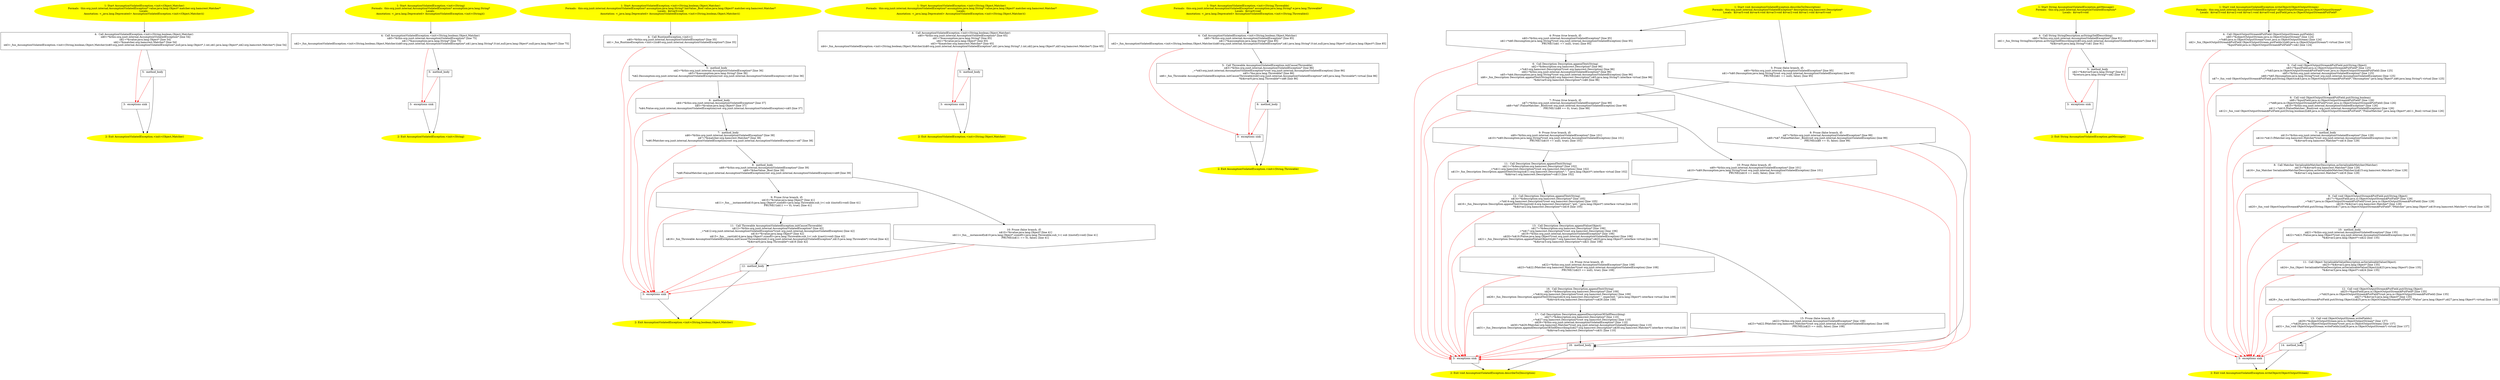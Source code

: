 /* @generated */
digraph cfg {
"org.junit.internal.AssumptionViolatedException.<init>(java.lang.Object,org.hamcrest.Matcher).0d079610add958bb6c1f097e41eec021_1" [label="1: Start AssumptionViolatedException.<init>(Object,Matcher)\nFormals:  this:org.junit.internal.AssumptionViolatedException* value:java.lang.Object* matcher:org.hamcrest.Matcher*\nLocals: \nAnnotation: <_java.lang.Deprecated> AssumptionViolatedException.<init>(Object,Matcher)() \n  " color=yellow style=filled]
	

	 "org.junit.internal.AssumptionViolatedException.<init>(java.lang.Object,org.hamcrest.Matcher).0d079610add958bb6c1f097e41eec021_1" -> "org.junit.internal.AssumptionViolatedException.<init>(java.lang.Object,org.hamcrest.Matcher).0d079610add958bb6c1f097e41eec021_4" ;
"org.junit.internal.AssumptionViolatedException.<init>(java.lang.Object,org.hamcrest.Matcher).0d079610add958bb6c1f097e41eec021_2" [label="2: Exit AssumptionViolatedException.<init>(Object,Matcher) \n  " color=yellow style=filled]
	

"org.junit.internal.AssumptionViolatedException.<init>(java.lang.Object,org.hamcrest.Matcher).0d079610add958bb6c1f097e41eec021_3" [label="3:  exceptions sink \n  " shape="box"]
	

	 "org.junit.internal.AssumptionViolatedException.<init>(java.lang.Object,org.hamcrest.Matcher).0d079610add958bb6c1f097e41eec021_3" -> "org.junit.internal.AssumptionViolatedException.<init>(java.lang.Object,org.hamcrest.Matcher).0d079610add958bb6c1f097e41eec021_2" ;
"org.junit.internal.AssumptionViolatedException.<init>(java.lang.Object,org.hamcrest.Matcher).0d079610add958bb6c1f097e41eec021_4" [label="4:  Call AssumptionViolatedException.<init>(String,boolean,Object,Matcher) \n   n$0=*&this:org.junit.internal.AssumptionViolatedException* [line 54]\n  n$1=*&value:java.lang.Object* [line 54]\n  n$2=*&matcher:org.hamcrest.Matcher* [line 54]\n  n$3=_fun_AssumptionViolatedException.<init>(String,boolean,Object,Matcher)(n$0:org.junit.internal.AssumptionViolatedException*,null:java.lang.Object*,1:int,n$1:java.lang.Object*,n$2:org.hamcrest.Matcher*) [line 54]\n " shape="box"]
	

	 "org.junit.internal.AssumptionViolatedException.<init>(java.lang.Object,org.hamcrest.Matcher).0d079610add958bb6c1f097e41eec021_4" -> "org.junit.internal.AssumptionViolatedException.<init>(java.lang.Object,org.hamcrest.Matcher).0d079610add958bb6c1f097e41eec021_5" ;
	 "org.junit.internal.AssumptionViolatedException.<init>(java.lang.Object,org.hamcrest.Matcher).0d079610add958bb6c1f097e41eec021_4" -> "org.junit.internal.AssumptionViolatedException.<init>(java.lang.Object,org.hamcrest.Matcher).0d079610add958bb6c1f097e41eec021_3" [color="red" ];
"org.junit.internal.AssumptionViolatedException.<init>(java.lang.Object,org.hamcrest.Matcher).0d079610add958bb6c1f097e41eec021_5" [label="5:  method_body \n  " shape="box"]
	

	 "org.junit.internal.AssumptionViolatedException.<init>(java.lang.Object,org.hamcrest.Matcher).0d079610add958bb6c1f097e41eec021_5" -> "org.junit.internal.AssumptionViolatedException.<init>(java.lang.Object,org.hamcrest.Matcher).0d079610add958bb6c1f097e41eec021_2" ;
	 "org.junit.internal.AssumptionViolatedException.<init>(java.lang.Object,org.hamcrest.Matcher).0d079610add958bb6c1f097e41eec021_5" -> "org.junit.internal.AssumptionViolatedException.<init>(java.lang.Object,org.hamcrest.Matcher).0d079610add958bb6c1f097e41eec021_3" [color="red" ];
"org.junit.internal.AssumptionViolatedException.<init>(java.lang.String).ef2c0de0a6db3f778b7cdca475e7b641_1" [label="1: Start AssumptionViolatedException.<init>(String)\nFormals:  this:org.junit.internal.AssumptionViolatedException* assumption:java.lang.String*\nLocals: \nAnnotation: <_java.lang.Deprecated> AssumptionViolatedException.<init>(String)() \n  " color=yellow style=filled]
	

	 "org.junit.internal.AssumptionViolatedException.<init>(java.lang.String).ef2c0de0a6db3f778b7cdca475e7b641_1" -> "org.junit.internal.AssumptionViolatedException.<init>(java.lang.String).ef2c0de0a6db3f778b7cdca475e7b641_4" ;
"org.junit.internal.AssumptionViolatedException.<init>(java.lang.String).ef2c0de0a6db3f778b7cdca475e7b641_2" [label="2: Exit AssumptionViolatedException.<init>(String) \n  " color=yellow style=filled]
	

"org.junit.internal.AssumptionViolatedException.<init>(java.lang.String).ef2c0de0a6db3f778b7cdca475e7b641_3" [label="3:  exceptions sink \n  " shape="box"]
	

	 "org.junit.internal.AssumptionViolatedException.<init>(java.lang.String).ef2c0de0a6db3f778b7cdca475e7b641_3" -> "org.junit.internal.AssumptionViolatedException.<init>(java.lang.String).ef2c0de0a6db3f778b7cdca475e7b641_2" ;
"org.junit.internal.AssumptionViolatedException.<init>(java.lang.String).ef2c0de0a6db3f778b7cdca475e7b641_4" [label="4:  Call AssumptionViolatedException.<init>(String,boolean,Object,Matcher) \n   n$0=*&this:org.junit.internal.AssumptionViolatedException* [line 75]\n  n$1=*&assumption:java.lang.String* [line 75]\n  n$2=_fun_AssumptionViolatedException.<init>(String,boolean,Object,Matcher)(n$0:org.junit.internal.AssumptionViolatedException*,n$1:java.lang.String*,0:int,null:java.lang.Object*,null:java.lang.Object*) [line 75]\n " shape="box"]
	

	 "org.junit.internal.AssumptionViolatedException.<init>(java.lang.String).ef2c0de0a6db3f778b7cdca475e7b641_4" -> "org.junit.internal.AssumptionViolatedException.<init>(java.lang.String).ef2c0de0a6db3f778b7cdca475e7b641_5" ;
	 "org.junit.internal.AssumptionViolatedException.<init>(java.lang.String).ef2c0de0a6db3f778b7cdca475e7b641_4" -> "org.junit.internal.AssumptionViolatedException.<init>(java.lang.String).ef2c0de0a6db3f778b7cdca475e7b641_3" [color="red" ];
"org.junit.internal.AssumptionViolatedException.<init>(java.lang.String).ef2c0de0a6db3f778b7cdca475e7b641_5" [label="5:  method_body \n  " shape="box"]
	

	 "org.junit.internal.AssumptionViolatedException.<init>(java.lang.String).ef2c0de0a6db3f778b7cdca475e7b641_5" -> "org.junit.internal.AssumptionViolatedException.<init>(java.lang.String).ef2c0de0a6db3f778b7cdca475e7b641_2" ;
	 "org.junit.internal.AssumptionViolatedException.<init>(java.lang.String).ef2c0de0a6db3f778b7cdca475e7b641_5" -> "org.junit.internal.AssumptionViolatedException.<init>(java.lang.String).ef2c0de0a6db3f778b7cdca475e7b641_3" [color="red" ];
"org.junit.internal.AssumptionViolatedException.<init>(java.lang.String,boolean,java.lang.Object,org..7c47105852b7ba00c8741d0f73a7a8bf_1" [label="1: Start AssumptionViolatedException.<init>(String,boolean,Object,Matcher)\nFormals:  this:org.junit.internal.AssumptionViolatedException* assumption:java.lang.String* hasValue:_Bool value:java.lang.Object* matcher:org.hamcrest.Matcher*\nLocals:  $irvar0:void\nAnnotation: <_java.lang.Deprecated> AssumptionViolatedException.<init>(String,boolean,Object,Matcher)() \n  " color=yellow style=filled]
	

	 "org.junit.internal.AssumptionViolatedException.<init>(java.lang.String,boolean,java.lang.Object,org..7c47105852b7ba00c8741d0f73a7a8bf_1" -> "org.junit.internal.AssumptionViolatedException.<init>(java.lang.String,boolean,java.lang.Object,org..7c47105852b7ba00c8741d0f73a7a8bf_4" ;
"org.junit.internal.AssumptionViolatedException.<init>(java.lang.String,boolean,java.lang.Object,org..7c47105852b7ba00c8741d0f73a7a8bf_2" [label="2: Exit AssumptionViolatedException.<init>(String,boolean,Object,Matcher) \n  " color=yellow style=filled]
	

"org.junit.internal.AssumptionViolatedException.<init>(java.lang.String,boolean,java.lang.Object,org..7c47105852b7ba00c8741d0f73a7a8bf_3" [label="3:  exceptions sink \n  " shape="box"]
	

	 "org.junit.internal.AssumptionViolatedException.<init>(java.lang.String,boolean,java.lang.Object,org..7c47105852b7ba00c8741d0f73a7a8bf_3" -> "org.junit.internal.AssumptionViolatedException.<init>(java.lang.String,boolean,java.lang.Object,org..7c47105852b7ba00c8741d0f73a7a8bf_2" ;
"org.junit.internal.AssumptionViolatedException.<init>(java.lang.String,boolean,java.lang.Object,org..7c47105852b7ba00c8741d0f73a7a8bf_4" [label="4:  Call RuntimeException.<init>() \n   n$0=*&this:org.junit.internal.AssumptionViolatedException* [line 35]\n  n$1=_fun_RuntimeException.<init>()(n$0:org.junit.internal.AssumptionViolatedException*) [line 35]\n " shape="box"]
	

	 "org.junit.internal.AssumptionViolatedException.<init>(java.lang.String,boolean,java.lang.Object,org..7c47105852b7ba00c8741d0f73a7a8bf_4" -> "org.junit.internal.AssumptionViolatedException.<init>(java.lang.String,boolean,java.lang.Object,org..7c47105852b7ba00c8741d0f73a7a8bf_5" ;
	 "org.junit.internal.AssumptionViolatedException.<init>(java.lang.String,boolean,java.lang.Object,org..7c47105852b7ba00c8741d0f73a7a8bf_4" -> "org.junit.internal.AssumptionViolatedException.<init>(java.lang.String,boolean,java.lang.Object,org..7c47105852b7ba00c8741d0f73a7a8bf_3" [color="red" ];
"org.junit.internal.AssumptionViolatedException.<init>(java.lang.String,boolean,java.lang.Object,org..7c47105852b7ba00c8741d0f73a7a8bf_5" [label="5:  method_body \n   n$2=*&this:org.junit.internal.AssumptionViolatedException* [line 36]\n  n$3=*&assumption:java.lang.String* [line 36]\n  *n$2.fAssumption:org.junit.internal.AssumptionViolatedException(root org.junit.internal.AssumptionViolatedException)=n$3 [line 36]\n " shape="box"]
	

	 "org.junit.internal.AssumptionViolatedException.<init>(java.lang.String,boolean,java.lang.Object,org..7c47105852b7ba00c8741d0f73a7a8bf_5" -> "org.junit.internal.AssumptionViolatedException.<init>(java.lang.String,boolean,java.lang.Object,org..7c47105852b7ba00c8741d0f73a7a8bf_6" ;
	 "org.junit.internal.AssumptionViolatedException.<init>(java.lang.String,boolean,java.lang.Object,org..7c47105852b7ba00c8741d0f73a7a8bf_5" -> "org.junit.internal.AssumptionViolatedException.<init>(java.lang.String,boolean,java.lang.Object,org..7c47105852b7ba00c8741d0f73a7a8bf_3" [color="red" ];
"org.junit.internal.AssumptionViolatedException.<init>(java.lang.String,boolean,java.lang.Object,org..7c47105852b7ba00c8741d0f73a7a8bf_6" [label="6:  method_body \n   n$4=*&this:org.junit.internal.AssumptionViolatedException* [line 37]\n  n$5=*&value:java.lang.Object* [line 37]\n  *n$4.fValue:org.junit.internal.AssumptionViolatedException(root org.junit.internal.AssumptionViolatedException)=n$5 [line 37]\n " shape="box"]
	

	 "org.junit.internal.AssumptionViolatedException.<init>(java.lang.String,boolean,java.lang.Object,org..7c47105852b7ba00c8741d0f73a7a8bf_6" -> "org.junit.internal.AssumptionViolatedException.<init>(java.lang.String,boolean,java.lang.Object,org..7c47105852b7ba00c8741d0f73a7a8bf_7" ;
	 "org.junit.internal.AssumptionViolatedException.<init>(java.lang.String,boolean,java.lang.Object,org..7c47105852b7ba00c8741d0f73a7a8bf_6" -> "org.junit.internal.AssumptionViolatedException.<init>(java.lang.String,boolean,java.lang.Object,org..7c47105852b7ba00c8741d0f73a7a8bf_3" [color="red" ];
"org.junit.internal.AssumptionViolatedException.<init>(java.lang.String,boolean,java.lang.Object,org..7c47105852b7ba00c8741d0f73a7a8bf_7" [label="7:  method_body \n   n$6=*&this:org.junit.internal.AssumptionViolatedException* [line 38]\n  n$7=*&matcher:org.hamcrest.Matcher* [line 38]\n  *n$6.fMatcher:org.junit.internal.AssumptionViolatedException(root org.junit.internal.AssumptionViolatedException)=n$7 [line 38]\n " shape="box"]
	

	 "org.junit.internal.AssumptionViolatedException.<init>(java.lang.String,boolean,java.lang.Object,org..7c47105852b7ba00c8741d0f73a7a8bf_7" -> "org.junit.internal.AssumptionViolatedException.<init>(java.lang.String,boolean,java.lang.Object,org..7c47105852b7ba00c8741d0f73a7a8bf_8" ;
	 "org.junit.internal.AssumptionViolatedException.<init>(java.lang.String,boolean,java.lang.Object,org..7c47105852b7ba00c8741d0f73a7a8bf_7" -> "org.junit.internal.AssumptionViolatedException.<init>(java.lang.String,boolean,java.lang.Object,org..7c47105852b7ba00c8741d0f73a7a8bf_3" [color="red" ];
"org.junit.internal.AssumptionViolatedException.<init>(java.lang.String,boolean,java.lang.Object,org..7c47105852b7ba00c8741d0f73a7a8bf_8" [label="8:  method_body \n   n$8=*&this:org.junit.internal.AssumptionViolatedException* [line 39]\n  n$9=*&hasValue:_Bool [line 39]\n  *n$8.fValueMatcher:org.junit.internal.AssumptionViolatedException(root org.junit.internal.AssumptionViolatedException)=n$9 [line 39]\n " shape="box"]
	

	 "org.junit.internal.AssumptionViolatedException.<init>(java.lang.String,boolean,java.lang.Object,org..7c47105852b7ba00c8741d0f73a7a8bf_8" -> "org.junit.internal.AssumptionViolatedException.<init>(java.lang.String,boolean,java.lang.Object,org..7c47105852b7ba00c8741d0f73a7a8bf_9" ;
	 "org.junit.internal.AssumptionViolatedException.<init>(java.lang.String,boolean,java.lang.Object,org..7c47105852b7ba00c8741d0f73a7a8bf_8" -> "org.junit.internal.AssumptionViolatedException.<init>(java.lang.String,boolean,java.lang.Object,org..7c47105852b7ba00c8741d0f73a7a8bf_10" ;
	 "org.junit.internal.AssumptionViolatedException.<init>(java.lang.String,boolean,java.lang.Object,org..7c47105852b7ba00c8741d0f73a7a8bf_8" -> "org.junit.internal.AssumptionViolatedException.<init>(java.lang.String,boolean,java.lang.Object,org..7c47105852b7ba00c8741d0f73a7a8bf_3" [color="red" ];
"org.junit.internal.AssumptionViolatedException.<init>(java.lang.String,boolean,java.lang.Object,org..7c47105852b7ba00c8741d0f73a7a8bf_9" [label="9: Prune (true branch, if) \n   n$10=*&value:java.lang.Object* [line 41]\n  n$11=_fun___instanceof(n$10:java.lang.Object*,sizeof(t=java.lang.Throwable;sub_t=( sub )(instof)):void) [line 41]\n  PRUNE(!(n$11 == 0), true); [line 41]\n " shape="invhouse"]
	

	 "org.junit.internal.AssumptionViolatedException.<init>(java.lang.String,boolean,java.lang.Object,org..7c47105852b7ba00c8741d0f73a7a8bf_9" -> "org.junit.internal.AssumptionViolatedException.<init>(java.lang.String,boolean,java.lang.Object,org..7c47105852b7ba00c8741d0f73a7a8bf_11" ;
	 "org.junit.internal.AssumptionViolatedException.<init>(java.lang.String,boolean,java.lang.Object,org..7c47105852b7ba00c8741d0f73a7a8bf_9" -> "org.junit.internal.AssumptionViolatedException.<init>(java.lang.String,boolean,java.lang.Object,org..7c47105852b7ba00c8741d0f73a7a8bf_3" [color="red" ];
"org.junit.internal.AssumptionViolatedException.<init>(java.lang.String,boolean,java.lang.Object,org..7c47105852b7ba00c8741d0f73a7a8bf_10" [label="10: Prune (false branch, if) \n   n$10=*&value:java.lang.Object* [line 41]\n  n$11=_fun___instanceof(n$10:java.lang.Object*,sizeof(t=java.lang.Throwable;sub_t=( sub )(instof)):void) [line 41]\n  PRUNE((n$11 == 0), false); [line 41]\n " shape="invhouse"]
	

	 "org.junit.internal.AssumptionViolatedException.<init>(java.lang.String,boolean,java.lang.Object,org..7c47105852b7ba00c8741d0f73a7a8bf_10" -> "org.junit.internal.AssumptionViolatedException.<init>(java.lang.String,boolean,java.lang.Object,org..7c47105852b7ba00c8741d0f73a7a8bf_12" ;
	 "org.junit.internal.AssumptionViolatedException.<init>(java.lang.String,boolean,java.lang.Object,org..7c47105852b7ba00c8741d0f73a7a8bf_10" -> "org.junit.internal.AssumptionViolatedException.<init>(java.lang.String,boolean,java.lang.Object,org..7c47105852b7ba00c8741d0f73a7a8bf_3" [color="red" ];
"org.junit.internal.AssumptionViolatedException.<init>(java.lang.String,boolean,java.lang.Object,org..7c47105852b7ba00c8741d0f73a7a8bf_11" [label="11:  Call Throwable AssumptionViolatedException.initCause(Throwable) \n   n$12=*&this:org.junit.internal.AssumptionViolatedException* [line 42]\n  _=*n$12:org.junit.internal.AssumptionViolatedException*(root org.junit.internal.AssumptionViolatedException) [line 42]\n  n$14=*&value:java.lang.Object* [line 42]\n  n$15=_fun___cast(n$14:java.lang.Object*,sizeof(t=java.lang.Throwable;sub_t=( sub )(cast)):void) [line 42]\n  n$16=_fun_Throwable AssumptionViolatedException.initCause(Throwable)(n$12:org.junit.internal.AssumptionViolatedException*,n$15:java.lang.Throwable*) virtual [line 42]\n  *&$irvar0:java.lang.Throwable*=n$16 [line 42]\n " shape="box"]
	

	 "org.junit.internal.AssumptionViolatedException.<init>(java.lang.String,boolean,java.lang.Object,org..7c47105852b7ba00c8741d0f73a7a8bf_11" -> "org.junit.internal.AssumptionViolatedException.<init>(java.lang.String,boolean,java.lang.Object,org..7c47105852b7ba00c8741d0f73a7a8bf_12" ;
	 "org.junit.internal.AssumptionViolatedException.<init>(java.lang.String,boolean,java.lang.Object,org..7c47105852b7ba00c8741d0f73a7a8bf_11" -> "org.junit.internal.AssumptionViolatedException.<init>(java.lang.String,boolean,java.lang.Object,org..7c47105852b7ba00c8741d0f73a7a8bf_3" [color="red" ];
"org.junit.internal.AssumptionViolatedException.<init>(java.lang.String,boolean,java.lang.Object,org..7c47105852b7ba00c8741d0f73a7a8bf_12" [label="12:  method_body \n  " shape="box"]
	

	 "org.junit.internal.AssumptionViolatedException.<init>(java.lang.String,boolean,java.lang.Object,org..7c47105852b7ba00c8741d0f73a7a8bf_12" -> "org.junit.internal.AssumptionViolatedException.<init>(java.lang.String,boolean,java.lang.Object,org..7c47105852b7ba00c8741d0f73a7a8bf_2" ;
	 "org.junit.internal.AssumptionViolatedException.<init>(java.lang.String,boolean,java.lang.Object,org..7c47105852b7ba00c8741d0f73a7a8bf_12" -> "org.junit.internal.AssumptionViolatedException.<init>(java.lang.String,boolean,java.lang.Object,org..7c47105852b7ba00c8741d0f73a7a8bf_3" [color="red" ];
"org.junit.internal.AssumptionViolatedException.<init>(java.lang.String,java.lang.Object,org.hamcrest.5f9c196660bf19197835ff174e42a59b_1" [label="1: Start AssumptionViolatedException.<init>(String,Object,Matcher)\nFormals:  this:org.junit.internal.AssumptionViolatedException* assumption:java.lang.String* value:java.lang.Object* matcher:org.hamcrest.Matcher*\nLocals: \nAnnotation: <_java.lang.Deprecated> AssumptionViolatedException.<init>(String,Object,Matcher)() \n  " color=yellow style=filled]
	

	 "org.junit.internal.AssumptionViolatedException.<init>(java.lang.String,java.lang.Object,org.hamcrest.5f9c196660bf19197835ff174e42a59b_1" -> "org.junit.internal.AssumptionViolatedException.<init>(java.lang.String,java.lang.Object,org.hamcrest.5f9c196660bf19197835ff174e42a59b_4" ;
"org.junit.internal.AssumptionViolatedException.<init>(java.lang.String,java.lang.Object,org.hamcrest.5f9c196660bf19197835ff174e42a59b_2" [label="2: Exit AssumptionViolatedException.<init>(String,Object,Matcher) \n  " color=yellow style=filled]
	

"org.junit.internal.AssumptionViolatedException.<init>(java.lang.String,java.lang.Object,org.hamcrest.5f9c196660bf19197835ff174e42a59b_3" [label="3:  exceptions sink \n  " shape="box"]
	

	 "org.junit.internal.AssumptionViolatedException.<init>(java.lang.String,java.lang.Object,org.hamcrest.5f9c196660bf19197835ff174e42a59b_3" -> "org.junit.internal.AssumptionViolatedException.<init>(java.lang.String,java.lang.Object,org.hamcrest.5f9c196660bf19197835ff174e42a59b_2" ;
"org.junit.internal.AssumptionViolatedException.<init>(java.lang.String,java.lang.Object,org.hamcrest.5f9c196660bf19197835ff174e42a59b_4" [label="4:  Call AssumptionViolatedException.<init>(String,boolean,Object,Matcher) \n   n$0=*&this:org.junit.internal.AssumptionViolatedException* [line 65]\n  n$1=*&assumption:java.lang.String* [line 65]\n  n$2=*&value:java.lang.Object* [line 65]\n  n$3=*&matcher:org.hamcrest.Matcher* [line 65]\n  n$4=_fun_AssumptionViolatedException.<init>(String,boolean,Object,Matcher)(n$0:org.junit.internal.AssumptionViolatedException*,n$1:java.lang.String*,1:int,n$2:java.lang.Object*,n$3:org.hamcrest.Matcher*) [line 65]\n " shape="box"]
	

	 "org.junit.internal.AssumptionViolatedException.<init>(java.lang.String,java.lang.Object,org.hamcrest.5f9c196660bf19197835ff174e42a59b_4" -> "org.junit.internal.AssumptionViolatedException.<init>(java.lang.String,java.lang.Object,org.hamcrest.5f9c196660bf19197835ff174e42a59b_5" ;
	 "org.junit.internal.AssumptionViolatedException.<init>(java.lang.String,java.lang.Object,org.hamcrest.5f9c196660bf19197835ff174e42a59b_4" -> "org.junit.internal.AssumptionViolatedException.<init>(java.lang.String,java.lang.Object,org.hamcrest.5f9c196660bf19197835ff174e42a59b_3" [color="red" ];
"org.junit.internal.AssumptionViolatedException.<init>(java.lang.String,java.lang.Object,org.hamcrest.5f9c196660bf19197835ff174e42a59b_5" [label="5:  method_body \n  " shape="box"]
	

	 "org.junit.internal.AssumptionViolatedException.<init>(java.lang.String,java.lang.Object,org.hamcrest.5f9c196660bf19197835ff174e42a59b_5" -> "org.junit.internal.AssumptionViolatedException.<init>(java.lang.String,java.lang.Object,org.hamcrest.5f9c196660bf19197835ff174e42a59b_2" ;
	 "org.junit.internal.AssumptionViolatedException.<init>(java.lang.String,java.lang.Object,org.hamcrest.5f9c196660bf19197835ff174e42a59b_5" -> "org.junit.internal.AssumptionViolatedException.<init>(java.lang.String,java.lang.Object,org.hamcrest.5f9c196660bf19197835ff174e42a59b_3" [color="red" ];
"org.junit.internal.AssumptionViolatedException.<init>(java.lang.String,java.lang.Throwable).5ca91c85090205bec395ef41eb45c12c_1" [label="1: Start AssumptionViolatedException.<init>(String,Throwable)\nFormals:  this:org.junit.internal.AssumptionViolatedException* assumption:java.lang.String* e:java.lang.Throwable*\nLocals:  $irvar0:void\nAnnotation: <_java.lang.Deprecated> AssumptionViolatedException.<init>(String,Throwable)() \n  " color=yellow style=filled]
	

	 "org.junit.internal.AssumptionViolatedException.<init>(java.lang.String,java.lang.Throwable).5ca91c85090205bec395ef41eb45c12c_1" -> "org.junit.internal.AssumptionViolatedException.<init>(java.lang.String,java.lang.Throwable).5ca91c85090205bec395ef41eb45c12c_4" ;
"org.junit.internal.AssumptionViolatedException.<init>(java.lang.String,java.lang.Throwable).5ca91c85090205bec395ef41eb45c12c_2" [label="2: Exit AssumptionViolatedException.<init>(String,Throwable) \n  " color=yellow style=filled]
	

"org.junit.internal.AssumptionViolatedException.<init>(java.lang.String,java.lang.Throwable).5ca91c85090205bec395ef41eb45c12c_3" [label="3:  exceptions sink \n  " shape="box"]
	

	 "org.junit.internal.AssumptionViolatedException.<init>(java.lang.String,java.lang.Throwable).5ca91c85090205bec395ef41eb45c12c_3" -> "org.junit.internal.AssumptionViolatedException.<init>(java.lang.String,java.lang.Throwable).5ca91c85090205bec395ef41eb45c12c_2" ;
"org.junit.internal.AssumptionViolatedException.<init>(java.lang.String,java.lang.Throwable).5ca91c85090205bec395ef41eb45c12c_4" [label="4:  Call AssumptionViolatedException.<init>(String,boolean,Object,Matcher) \n   n$0=*&this:org.junit.internal.AssumptionViolatedException* [line 85]\n  n$1=*&assumption:java.lang.String* [line 85]\n  n$2=_fun_AssumptionViolatedException.<init>(String,boolean,Object,Matcher)(n$0:org.junit.internal.AssumptionViolatedException*,n$1:java.lang.String*,0:int,null:java.lang.Object*,null:java.lang.Object*) [line 85]\n " shape="box"]
	

	 "org.junit.internal.AssumptionViolatedException.<init>(java.lang.String,java.lang.Throwable).5ca91c85090205bec395ef41eb45c12c_4" -> "org.junit.internal.AssumptionViolatedException.<init>(java.lang.String,java.lang.Throwable).5ca91c85090205bec395ef41eb45c12c_5" ;
	 "org.junit.internal.AssumptionViolatedException.<init>(java.lang.String,java.lang.Throwable).5ca91c85090205bec395ef41eb45c12c_4" -> "org.junit.internal.AssumptionViolatedException.<init>(java.lang.String,java.lang.Throwable).5ca91c85090205bec395ef41eb45c12c_3" [color="red" ];
"org.junit.internal.AssumptionViolatedException.<init>(java.lang.String,java.lang.Throwable).5ca91c85090205bec395ef41eb45c12c_5" [label="5:  Call Throwable AssumptionViolatedException.initCause(Throwable) \n   n$3=*&this:org.junit.internal.AssumptionViolatedException* [line 86]\n  _=*n$3:org.junit.internal.AssumptionViolatedException*(root org.junit.internal.AssumptionViolatedException) [line 86]\n  n$5=*&e:java.lang.Throwable* [line 86]\n  n$6=_fun_Throwable AssumptionViolatedException.initCause(Throwable)(n$3:org.junit.internal.AssumptionViolatedException*,n$5:java.lang.Throwable*) virtual [line 86]\n  *&$irvar0:java.lang.Throwable*=n$6 [line 86]\n " shape="box"]
	

	 "org.junit.internal.AssumptionViolatedException.<init>(java.lang.String,java.lang.Throwable).5ca91c85090205bec395ef41eb45c12c_5" -> "org.junit.internal.AssumptionViolatedException.<init>(java.lang.String,java.lang.Throwable).5ca91c85090205bec395ef41eb45c12c_6" ;
	 "org.junit.internal.AssumptionViolatedException.<init>(java.lang.String,java.lang.Throwable).5ca91c85090205bec395ef41eb45c12c_5" -> "org.junit.internal.AssumptionViolatedException.<init>(java.lang.String,java.lang.Throwable).5ca91c85090205bec395ef41eb45c12c_3" [color="red" ];
"org.junit.internal.AssumptionViolatedException.<init>(java.lang.String,java.lang.Throwable).5ca91c85090205bec395ef41eb45c12c_6" [label="6:  method_body \n  " shape="box"]
	

	 "org.junit.internal.AssumptionViolatedException.<init>(java.lang.String,java.lang.Throwable).5ca91c85090205bec395ef41eb45c12c_6" -> "org.junit.internal.AssumptionViolatedException.<init>(java.lang.String,java.lang.Throwable).5ca91c85090205bec395ef41eb45c12c_2" ;
	 "org.junit.internal.AssumptionViolatedException.<init>(java.lang.String,java.lang.Throwable).5ca91c85090205bec395ef41eb45c12c_6" -> "org.junit.internal.AssumptionViolatedException.<init>(java.lang.String,java.lang.Throwable).5ca91c85090205bec395ef41eb45c12c_3" [color="red" ];
"org.junit.internal.AssumptionViolatedException.describeTo(org.hamcrest.Description):void.fa07498a28d4aa49cf6326f10734c3fa_1" [label="1: Start void AssumptionViolatedException.describeTo(Description)\nFormals:  this:org.junit.internal.AssumptionViolatedException* description:org.hamcrest.Description*\nLocals:  $irvar5:void $irvar4:void $irvar3:void $irvar2:void $irvar1:void $irvar0:void \n  " color=yellow style=filled]
	

	 "org.junit.internal.AssumptionViolatedException.describeTo(org.hamcrest.Description):void.fa07498a28d4aa49cf6326f10734c3fa_1" -> "org.junit.internal.AssumptionViolatedException.describeTo(org.hamcrest.Description):void.fa07498a28d4aa49cf6326f10734c3fa_4" ;
	 "org.junit.internal.AssumptionViolatedException.describeTo(org.hamcrest.Description):void.fa07498a28d4aa49cf6326f10734c3fa_1" -> "org.junit.internal.AssumptionViolatedException.describeTo(org.hamcrest.Description):void.fa07498a28d4aa49cf6326f10734c3fa_5" ;
"org.junit.internal.AssumptionViolatedException.describeTo(org.hamcrest.Description):void.fa07498a28d4aa49cf6326f10734c3fa_2" [label="2: Exit void AssumptionViolatedException.describeTo(Description) \n  " color=yellow style=filled]
	

"org.junit.internal.AssumptionViolatedException.describeTo(org.hamcrest.Description):void.fa07498a28d4aa49cf6326f10734c3fa_3" [label="3:  exceptions sink \n  " shape="box"]
	

	 "org.junit.internal.AssumptionViolatedException.describeTo(org.hamcrest.Description):void.fa07498a28d4aa49cf6326f10734c3fa_3" -> "org.junit.internal.AssumptionViolatedException.describeTo(org.hamcrest.Description):void.fa07498a28d4aa49cf6326f10734c3fa_2" ;
"org.junit.internal.AssumptionViolatedException.describeTo(org.hamcrest.Description):void.fa07498a28d4aa49cf6326f10734c3fa_4" [label="4: Prune (true branch, if) \n   n$0=*&this:org.junit.internal.AssumptionViolatedException* [line 95]\n  n$1=*n$0.fAssumption:java.lang.String*(root org.junit.internal.AssumptionViolatedException) [line 95]\n  PRUNE(!(n$1 == null), true); [line 95]\n " shape="invhouse"]
	

	 "org.junit.internal.AssumptionViolatedException.describeTo(org.hamcrest.Description):void.fa07498a28d4aa49cf6326f10734c3fa_4" -> "org.junit.internal.AssumptionViolatedException.describeTo(org.hamcrest.Description):void.fa07498a28d4aa49cf6326f10734c3fa_6" ;
	 "org.junit.internal.AssumptionViolatedException.describeTo(org.hamcrest.Description):void.fa07498a28d4aa49cf6326f10734c3fa_4" -> "org.junit.internal.AssumptionViolatedException.describeTo(org.hamcrest.Description):void.fa07498a28d4aa49cf6326f10734c3fa_3" [color="red" ];
"org.junit.internal.AssumptionViolatedException.describeTo(org.hamcrest.Description):void.fa07498a28d4aa49cf6326f10734c3fa_5" [label="5: Prune (false branch, if) \n   n$0=*&this:org.junit.internal.AssumptionViolatedException* [line 95]\n  n$1=*n$0.fAssumption:java.lang.String*(root org.junit.internal.AssumptionViolatedException) [line 95]\n  PRUNE((n$1 == null), false); [line 95]\n " shape="invhouse"]
	

	 "org.junit.internal.AssumptionViolatedException.describeTo(org.hamcrest.Description):void.fa07498a28d4aa49cf6326f10734c3fa_5" -> "org.junit.internal.AssumptionViolatedException.describeTo(org.hamcrest.Description):void.fa07498a28d4aa49cf6326f10734c3fa_7" ;
	 "org.junit.internal.AssumptionViolatedException.describeTo(org.hamcrest.Description):void.fa07498a28d4aa49cf6326f10734c3fa_5" -> "org.junit.internal.AssumptionViolatedException.describeTo(org.hamcrest.Description):void.fa07498a28d4aa49cf6326f10734c3fa_8" ;
	 "org.junit.internal.AssumptionViolatedException.describeTo(org.hamcrest.Description):void.fa07498a28d4aa49cf6326f10734c3fa_5" -> "org.junit.internal.AssumptionViolatedException.describeTo(org.hamcrest.Description):void.fa07498a28d4aa49cf6326f10734c3fa_3" [color="red" ];
"org.junit.internal.AssumptionViolatedException.describeTo(org.hamcrest.Description):void.fa07498a28d4aa49cf6326f10734c3fa_6" [label="6:  Call Description Description.appendText(String) \n   n$2=*&description:org.hamcrest.Description* [line 96]\n  _=*n$2:org.hamcrest.Description*(root org.hamcrest.Description) [line 96]\n  n$4=*&this:org.junit.internal.AssumptionViolatedException* [line 96]\n  n$5=*n$4.fAssumption:java.lang.String*(root org.junit.internal.AssumptionViolatedException) [line 96]\n  n$6=_fun_Description Description.appendText(String)(n$2:org.hamcrest.Description*,n$5:java.lang.String*) interface virtual [line 96]\n  *&$irvar0:org.hamcrest.Description*=n$6 [line 96]\n " shape="box"]
	

	 "org.junit.internal.AssumptionViolatedException.describeTo(org.hamcrest.Description):void.fa07498a28d4aa49cf6326f10734c3fa_6" -> "org.junit.internal.AssumptionViolatedException.describeTo(org.hamcrest.Description):void.fa07498a28d4aa49cf6326f10734c3fa_7" ;
	 "org.junit.internal.AssumptionViolatedException.describeTo(org.hamcrest.Description):void.fa07498a28d4aa49cf6326f10734c3fa_6" -> "org.junit.internal.AssumptionViolatedException.describeTo(org.hamcrest.Description):void.fa07498a28d4aa49cf6326f10734c3fa_8" ;
	 "org.junit.internal.AssumptionViolatedException.describeTo(org.hamcrest.Description):void.fa07498a28d4aa49cf6326f10734c3fa_6" -> "org.junit.internal.AssumptionViolatedException.describeTo(org.hamcrest.Description):void.fa07498a28d4aa49cf6326f10734c3fa_3" [color="red" ];
"org.junit.internal.AssumptionViolatedException.describeTo(org.hamcrest.Description):void.fa07498a28d4aa49cf6326f10734c3fa_7" [label="7: Prune (true branch, if) \n   n$7=*&this:org.junit.internal.AssumptionViolatedException* [line 99]\n  n$8=*n$7.fValueMatcher:_Bool(root org.junit.internal.AssumptionViolatedException) [line 99]\n  PRUNE(!(n$8 == 0), true); [line 99]\n " shape="invhouse"]
	

	 "org.junit.internal.AssumptionViolatedException.describeTo(org.hamcrest.Description):void.fa07498a28d4aa49cf6326f10734c3fa_7" -> "org.junit.internal.AssumptionViolatedException.describeTo(org.hamcrest.Description):void.fa07498a28d4aa49cf6326f10734c3fa_9" ;
	 "org.junit.internal.AssumptionViolatedException.describeTo(org.hamcrest.Description):void.fa07498a28d4aa49cf6326f10734c3fa_7" -> "org.junit.internal.AssumptionViolatedException.describeTo(org.hamcrest.Description):void.fa07498a28d4aa49cf6326f10734c3fa_10" ;
	 "org.junit.internal.AssumptionViolatedException.describeTo(org.hamcrest.Description):void.fa07498a28d4aa49cf6326f10734c3fa_7" -> "org.junit.internal.AssumptionViolatedException.describeTo(org.hamcrest.Description):void.fa07498a28d4aa49cf6326f10734c3fa_3" [color="red" ];
"org.junit.internal.AssumptionViolatedException.describeTo(org.hamcrest.Description):void.fa07498a28d4aa49cf6326f10734c3fa_8" [label="8: Prune (false branch, if) \n   n$7=*&this:org.junit.internal.AssumptionViolatedException* [line 99]\n  n$8=*n$7.fValueMatcher:_Bool(root org.junit.internal.AssumptionViolatedException) [line 99]\n  PRUNE((n$8 == 0), false); [line 99]\n " shape="invhouse"]
	

	 "org.junit.internal.AssumptionViolatedException.describeTo(org.hamcrest.Description):void.fa07498a28d4aa49cf6326f10734c3fa_8" -> "org.junit.internal.AssumptionViolatedException.describeTo(org.hamcrest.Description):void.fa07498a28d4aa49cf6326f10734c3fa_18" ;
	 "org.junit.internal.AssumptionViolatedException.describeTo(org.hamcrest.Description):void.fa07498a28d4aa49cf6326f10734c3fa_8" -> "org.junit.internal.AssumptionViolatedException.describeTo(org.hamcrest.Description):void.fa07498a28d4aa49cf6326f10734c3fa_3" [color="red" ];
"org.junit.internal.AssumptionViolatedException.describeTo(org.hamcrest.Description):void.fa07498a28d4aa49cf6326f10734c3fa_9" [label="9: Prune (true branch, if) \n   n$9=*&this:org.junit.internal.AssumptionViolatedException* [line 101]\n  n$10=*n$9.fAssumption:java.lang.String*(root org.junit.internal.AssumptionViolatedException) [line 101]\n  PRUNE(!(n$10 == null), true); [line 101]\n " shape="invhouse"]
	

	 "org.junit.internal.AssumptionViolatedException.describeTo(org.hamcrest.Description):void.fa07498a28d4aa49cf6326f10734c3fa_9" -> "org.junit.internal.AssumptionViolatedException.describeTo(org.hamcrest.Description):void.fa07498a28d4aa49cf6326f10734c3fa_11" ;
	 "org.junit.internal.AssumptionViolatedException.describeTo(org.hamcrest.Description):void.fa07498a28d4aa49cf6326f10734c3fa_9" -> "org.junit.internal.AssumptionViolatedException.describeTo(org.hamcrest.Description):void.fa07498a28d4aa49cf6326f10734c3fa_3" [color="red" ];
"org.junit.internal.AssumptionViolatedException.describeTo(org.hamcrest.Description):void.fa07498a28d4aa49cf6326f10734c3fa_10" [label="10: Prune (false branch, if) \n   n$9=*&this:org.junit.internal.AssumptionViolatedException* [line 101]\n  n$10=*n$9.fAssumption:java.lang.String*(root org.junit.internal.AssumptionViolatedException) [line 101]\n  PRUNE((n$10 == null), false); [line 101]\n " shape="invhouse"]
	

	 "org.junit.internal.AssumptionViolatedException.describeTo(org.hamcrest.Description):void.fa07498a28d4aa49cf6326f10734c3fa_10" -> "org.junit.internal.AssumptionViolatedException.describeTo(org.hamcrest.Description):void.fa07498a28d4aa49cf6326f10734c3fa_12" ;
	 "org.junit.internal.AssumptionViolatedException.describeTo(org.hamcrest.Description):void.fa07498a28d4aa49cf6326f10734c3fa_10" -> "org.junit.internal.AssumptionViolatedException.describeTo(org.hamcrest.Description):void.fa07498a28d4aa49cf6326f10734c3fa_3" [color="red" ];
"org.junit.internal.AssumptionViolatedException.describeTo(org.hamcrest.Description):void.fa07498a28d4aa49cf6326f10734c3fa_11" [label="11:  Call Description Description.appendText(String) \n   n$11=*&description:org.hamcrest.Description* [line 102]\n  _=*n$11:org.hamcrest.Description*(root org.hamcrest.Description) [line 102]\n  n$13=_fun_Description Description.appendText(String)(n$11:org.hamcrest.Description*,\": \":java.lang.Object*) interface virtual [line 102]\n  *&$irvar1:org.hamcrest.Description*=n$13 [line 102]\n " shape="box"]
	

	 "org.junit.internal.AssumptionViolatedException.describeTo(org.hamcrest.Description):void.fa07498a28d4aa49cf6326f10734c3fa_11" -> "org.junit.internal.AssumptionViolatedException.describeTo(org.hamcrest.Description):void.fa07498a28d4aa49cf6326f10734c3fa_12" ;
	 "org.junit.internal.AssumptionViolatedException.describeTo(org.hamcrest.Description):void.fa07498a28d4aa49cf6326f10734c3fa_11" -> "org.junit.internal.AssumptionViolatedException.describeTo(org.hamcrest.Description):void.fa07498a28d4aa49cf6326f10734c3fa_3" [color="red" ];
"org.junit.internal.AssumptionViolatedException.describeTo(org.hamcrest.Description):void.fa07498a28d4aa49cf6326f10734c3fa_12" [label="12:  Call Description Description.appendText(String) \n   n$14=*&description:org.hamcrest.Description* [line 105]\n  _=*n$14:org.hamcrest.Description*(root org.hamcrest.Description) [line 105]\n  n$16=_fun_Description Description.appendText(String)(n$14:org.hamcrest.Description*,\"got: \":java.lang.Object*) interface virtual [line 105]\n  *&$irvar2:org.hamcrest.Description*=n$16 [line 105]\n " shape="box"]
	

	 "org.junit.internal.AssumptionViolatedException.describeTo(org.hamcrest.Description):void.fa07498a28d4aa49cf6326f10734c3fa_12" -> "org.junit.internal.AssumptionViolatedException.describeTo(org.hamcrest.Description):void.fa07498a28d4aa49cf6326f10734c3fa_13" ;
	 "org.junit.internal.AssumptionViolatedException.describeTo(org.hamcrest.Description):void.fa07498a28d4aa49cf6326f10734c3fa_12" -> "org.junit.internal.AssumptionViolatedException.describeTo(org.hamcrest.Description):void.fa07498a28d4aa49cf6326f10734c3fa_3" [color="red" ];
"org.junit.internal.AssumptionViolatedException.describeTo(org.hamcrest.Description):void.fa07498a28d4aa49cf6326f10734c3fa_13" [label="13:  Call Description Description.appendValue(Object) \n   n$17=*&description:org.hamcrest.Description* [line 106]\n  _=*n$17:org.hamcrest.Description*(root org.hamcrest.Description) [line 106]\n  n$19=*&this:org.junit.internal.AssumptionViolatedException* [line 106]\n  n$20=*n$19.fValue:java.lang.Object*(root org.junit.internal.AssumptionViolatedException) [line 106]\n  n$21=_fun_Description Description.appendValue(Object)(n$17:org.hamcrest.Description*,n$20:java.lang.Object*) interface virtual [line 106]\n  *&$irvar3:org.hamcrest.Description*=n$21 [line 106]\n " shape="box"]
	

	 "org.junit.internal.AssumptionViolatedException.describeTo(org.hamcrest.Description):void.fa07498a28d4aa49cf6326f10734c3fa_13" -> "org.junit.internal.AssumptionViolatedException.describeTo(org.hamcrest.Description):void.fa07498a28d4aa49cf6326f10734c3fa_14" ;
	 "org.junit.internal.AssumptionViolatedException.describeTo(org.hamcrest.Description):void.fa07498a28d4aa49cf6326f10734c3fa_13" -> "org.junit.internal.AssumptionViolatedException.describeTo(org.hamcrest.Description):void.fa07498a28d4aa49cf6326f10734c3fa_15" ;
	 "org.junit.internal.AssumptionViolatedException.describeTo(org.hamcrest.Description):void.fa07498a28d4aa49cf6326f10734c3fa_13" -> "org.junit.internal.AssumptionViolatedException.describeTo(org.hamcrest.Description):void.fa07498a28d4aa49cf6326f10734c3fa_3" [color="red" ];
"org.junit.internal.AssumptionViolatedException.describeTo(org.hamcrest.Description):void.fa07498a28d4aa49cf6326f10734c3fa_14" [label="14: Prune (true branch, if) \n   n$22=*&this:org.junit.internal.AssumptionViolatedException* [line 108]\n  n$23=*n$22.fMatcher:org.hamcrest.Matcher*(root org.junit.internal.AssumptionViolatedException) [line 108]\n  PRUNE(!(n$23 == null), true); [line 108]\n " shape="invhouse"]
	

	 "org.junit.internal.AssumptionViolatedException.describeTo(org.hamcrest.Description):void.fa07498a28d4aa49cf6326f10734c3fa_14" -> "org.junit.internal.AssumptionViolatedException.describeTo(org.hamcrest.Description):void.fa07498a28d4aa49cf6326f10734c3fa_16" ;
	 "org.junit.internal.AssumptionViolatedException.describeTo(org.hamcrest.Description):void.fa07498a28d4aa49cf6326f10734c3fa_14" -> "org.junit.internal.AssumptionViolatedException.describeTo(org.hamcrest.Description):void.fa07498a28d4aa49cf6326f10734c3fa_3" [color="red" ];
"org.junit.internal.AssumptionViolatedException.describeTo(org.hamcrest.Description):void.fa07498a28d4aa49cf6326f10734c3fa_15" [label="15: Prune (false branch, if) \n   n$22=*&this:org.junit.internal.AssumptionViolatedException* [line 108]\n  n$23=*n$22.fMatcher:org.hamcrest.Matcher*(root org.junit.internal.AssumptionViolatedException) [line 108]\n  PRUNE((n$23 == null), false); [line 108]\n " shape="invhouse"]
	

	 "org.junit.internal.AssumptionViolatedException.describeTo(org.hamcrest.Description):void.fa07498a28d4aa49cf6326f10734c3fa_15" -> "org.junit.internal.AssumptionViolatedException.describeTo(org.hamcrest.Description):void.fa07498a28d4aa49cf6326f10734c3fa_18" ;
	 "org.junit.internal.AssumptionViolatedException.describeTo(org.hamcrest.Description):void.fa07498a28d4aa49cf6326f10734c3fa_15" -> "org.junit.internal.AssumptionViolatedException.describeTo(org.hamcrest.Description):void.fa07498a28d4aa49cf6326f10734c3fa_3" [color="red" ];
"org.junit.internal.AssumptionViolatedException.describeTo(org.hamcrest.Description):void.fa07498a28d4aa49cf6326f10734c3fa_16" [label="16:  Call Description Description.appendText(String) \n   n$24=*&description:org.hamcrest.Description* [line 109]\n  _=*n$24:org.hamcrest.Description*(root org.hamcrest.Description) [line 109]\n  n$26=_fun_Description Description.appendText(String)(n$24:org.hamcrest.Description*,\", expected: \":java.lang.Object*) interface virtual [line 109]\n  *&$irvar4:org.hamcrest.Description*=n$26 [line 109]\n " shape="box"]
	

	 "org.junit.internal.AssumptionViolatedException.describeTo(org.hamcrest.Description):void.fa07498a28d4aa49cf6326f10734c3fa_16" -> "org.junit.internal.AssumptionViolatedException.describeTo(org.hamcrest.Description):void.fa07498a28d4aa49cf6326f10734c3fa_17" ;
	 "org.junit.internal.AssumptionViolatedException.describeTo(org.hamcrest.Description):void.fa07498a28d4aa49cf6326f10734c3fa_16" -> "org.junit.internal.AssumptionViolatedException.describeTo(org.hamcrest.Description):void.fa07498a28d4aa49cf6326f10734c3fa_3" [color="red" ];
"org.junit.internal.AssumptionViolatedException.describeTo(org.hamcrest.Description):void.fa07498a28d4aa49cf6326f10734c3fa_17" [label="17:  Call Description Description.appendDescriptionOf(SelfDescribing) \n   n$27=*&description:org.hamcrest.Description* [line 110]\n  _=*n$27:org.hamcrest.Description*(root org.hamcrest.Description) [line 110]\n  n$29=*&this:org.junit.internal.AssumptionViolatedException* [line 110]\n  n$30=*n$29.fMatcher:org.hamcrest.Matcher*(root org.junit.internal.AssumptionViolatedException) [line 110]\n  n$31=_fun_Description Description.appendDescriptionOf(SelfDescribing)(n$27:org.hamcrest.Description*,n$30:org.hamcrest.Matcher*) interface virtual [line 110]\n  *&$irvar5:org.hamcrest.Description*=n$31 [line 110]\n " shape="box"]
	

	 "org.junit.internal.AssumptionViolatedException.describeTo(org.hamcrest.Description):void.fa07498a28d4aa49cf6326f10734c3fa_17" -> "org.junit.internal.AssumptionViolatedException.describeTo(org.hamcrest.Description):void.fa07498a28d4aa49cf6326f10734c3fa_18" ;
	 "org.junit.internal.AssumptionViolatedException.describeTo(org.hamcrest.Description):void.fa07498a28d4aa49cf6326f10734c3fa_17" -> "org.junit.internal.AssumptionViolatedException.describeTo(org.hamcrest.Description):void.fa07498a28d4aa49cf6326f10734c3fa_3" [color="red" ];
"org.junit.internal.AssumptionViolatedException.describeTo(org.hamcrest.Description):void.fa07498a28d4aa49cf6326f10734c3fa_18" [label="18:  method_body \n  " shape="box"]
	

	 "org.junit.internal.AssumptionViolatedException.describeTo(org.hamcrest.Description):void.fa07498a28d4aa49cf6326f10734c3fa_18" -> "org.junit.internal.AssumptionViolatedException.describeTo(org.hamcrest.Description):void.fa07498a28d4aa49cf6326f10734c3fa_2" ;
	 "org.junit.internal.AssumptionViolatedException.describeTo(org.hamcrest.Description):void.fa07498a28d4aa49cf6326f10734c3fa_18" -> "org.junit.internal.AssumptionViolatedException.describeTo(org.hamcrest.Description):void.fa07498a28d4aa49cf6326f10734c3fa_3" [color="red" ];
"org.junit.internal.AssumptionViolatedException.getMessage():java.lang.String.ad1ebfdedaed87fba8953400872e5a41_1" [label="1: Start String AssumptionViolatedException.getMessage()\nFormals:  this:org.junit.internal.AssumptionViolatedException*\nLocals:  $irvar0:void \n  " color=yellow style=filled]
	

	 "org.junit.internal.AssumptionViolatedException.getMessage():java.lang.String.ad1ebfdedaed87fba8953400872e5a41_1" -> "org.junit.internal.AssumptionViolatedException.getMessage():java.lang.String.ad1ebfdedaed87fba8953400872e5a41_4" ;
"org.junit.internal.AssumptionViolatedException.getMessage():java.lang.String.ad1ebfdedaed87fba8953400872e5a41_2" [label="2: Exit String AssumptionViolatedException.getMessage() \n  " color=yellow style=filled]
	

"org.junit.internal.AssumptionViolatedException.getMessage():java.lang.String.ad1ebfdedaed87fba8953400872e5a41_3" [label="3:  exceptions sink \n  " shape="box"]
	

	 "org.junit.internal.AssumptionViolatedException.getMessage():java.lang.String.ad1ebfdedaed87fba8953400872e5a41_3" -> "org.junit.internal.AssumptionViolatedException.getMessage():java.lang.String.ad1ebfdedaed87fba8953400872e5a41_2" ;
"org.junit.internal.AssumptionViolatedException.getMessage():java.lang.String.ad1ebfdedaed87fba8953400872e5a41_4" [label="4:  Call String StringDescription.asString(SelfDescribing) \n   n$0=*&this:org.junit.internal.AssumptionViolatedException* [line 91]\n  n$1=_fun_String StringDescription.asString(SelfDescribing)(n$0:org.junit.internal.AssumptionViolatedException*) [line 91]\n  *&$irvar0:java.lang.String*=n$1 [line 91]\n " shape="box"]
	

	 "org.junit.internal.AssumptionViolatedException.getMessage():java.lang.String.ad1ebfdedaed87fba8953400872e5a41_4" -> "org.junit.internal.AssumptionViolatedException.getMessage():java.lang.String.ad1ebfdedaed87fba8953400872e5a41_5" ;
	 "org.junit.internal.AssumptionViolatedException.getMessage():java.lang.String.ad1ebfdedaed87fba8953400872e5a41_4" -> "org.junit.internal.AssumptionViolatedException.getMessage():java.lang.String.ad1ebfdedaed87fba8953400872e5a41_3" [color="red" ];
"org.junit.internal.AssumptionViolatedException.getMessage():java.lang.String.ad1ebfdedaed87fba8953400872e5a41_5" [label="5:  method_body \n   n$2=*&$irvar0:java.lang.String* [line 91]\n  *&return:java.lang.String*=n$2 [line 91]\n " shape="box"]
	

	 "org.junit.internal.AssumptionViolatedException.getMessage():java.lang.String.ad1ebfdedaed87fba8953400872e5a41_5" -> "org.junit.internal.AssumptionViolatedException.getMessage():java.lang.String.ad1ebfdedaed87fba8953400872e5a41_2" ;
	 "org.junit.internal.AssumptionViolatedException.getMessage():java.lang.String.ad1ebfdedaed87fba8953400872e5a41_5" -> "org.junit.internal.AssumptionViolatedException.getMessage():java.lang.String.ad1ebfdedaed87fba8953400872e5a41_3" [color="red" ];
"org.junit.internal.AssumptionViolatedException.writeObject(java.io.ObjectOutputStream):void.77632fc41ed5e3b4c73cae2b0d84eaee_1" [label="1: Start void AssumptionViolatedException.writeObject(ObjectOutputStream)\nFormals:  this:org.junit.internal.AssumptionViolatedException* objectOutputStream:java.io.ObjectOutputStream*\nLocals:  $irvar3:void $irvar2:void $irvar1:void $irvar0:void putField:java.io.ObjectOutputStream$PutField* \n  " color=yellow style=filled]
	

	 "org.junit.internal.AssumptionViolatedException.writeObject(java.io.ObjectOutputStream):void.77632fc41ed5e3b4c73cae2b0d84eaee_1" -> "org.junit.internal.AssumptionViolatedException.writeObject(java.io.ObjectOutputStream):void.77632fc41ed5e3b4c73cae2b0d84eaee_4" ;
"org.junit.internal.AssumptionViolatedException.writeObject(java.io.ObjectOutputStream):void.77632fc41ed5e3b4c73cae2b0d84eaee_2" [label="2: Exit void AssumptionViolatedException.writeObject(ObjectOutputStream) \n  " color=yellow style=filled]
	

"org.junit.internal.AssumptionViolatedException.writeObject(java.io.ObjectOutputStream):void.77632fc41ed5e3b4c73cae2b0d84eaee_3" [label="3:  exceptions sink \n  " shape="box"]
	

	 "org.junit.internal.AssumptionViolatedException.writeObject(java.io.ObjectOutputStream):void.77632fc41ed5e3b4c73cae2b0d84eaee_3" -> "org.junit.internal.AssumptionViolatedException.writeObject(java.io.ObjectOutputStream):void.77632fc41ed5e3b4c73cae2b0d84eaee_2" ;
"org.junit.internal.AssumptionViolatedException.writeObject(java.io.ObjectOutputStream):void.77632fc41ed5e3b4c73cae2b0d84eaee_4" [label="4:  Call ObjectOutputStream$PutField ObjectOutputStream.putFields() \n   n$0=*&objectOutputStream:java.io.ObjectOutputStream* [line 124]\n  _=*n$0:java.io.ObjectOutputStream*(root java.io.ObjectOutputStream) [line 124]\n  n$2=_fun_ObjectOutputStream$PutField ObjectOutputStream.putFields()(n$0:java.io.ObjectOutputStream*) virtual [line 124]\n  *&putField:java.io.ObjectOutputStream$PutField*=n$2 [line 124]\n " shape="box"]
	

	 "org.junit.internal.AssumptionViolatedException.writeObject(java.io.ObjectOutputStream):void.77632fc41ed5e3b4c73cae2b0d84eaee_4" -> "org.junit.internal.AssumptionViolatedException.writeObject(java.io.ObjectOutputStream):void.77632fc41ed5e3b4c73cae2b0d84eaee_5" ;
	 "org.junit.internal.AssumptionViolatedException.writeObject(java.io.ObjectOutputStream):void.77632fc41ed5e3b4c73cae2b0d84eaee_4" -> "org.junit.internal.AssumptionViolatedException.writeObject(java.io.ObjectOutputStream):void.77632fc41ed5e3b4c73cae2b0d84eaee_3" [color="red" ];
"org.junit.internal.AssumptionViolatedException.writeObject(java.io.ObjectOutputStream):void.77632fc41ed5e3b4c73cae2b0d84eaee_5" [label="5:  Call void ObjectOutputStream$PutField.put(String,Object) \n   n$3=*&putField:java.io.ObjectOutputStream$PutField* [line 125]\n  _=*n$3:java.io.ObjectOutputStream$PutField*(root java.io.ObjectOutputStream$PutField) [line 125]\n  n$5=*&this:org.junit.internal.AssumptionViolatedException* [line 125]\n  n$6=*n$5.fAssumption:java.lang.String*(root org.junit.internal.AssumptionViolatedException) [line 125]\n  n$7=_fun_void ObjectOutputStream$PutField.put(String,Object)(n$3:java.io.ObjectOutputStream$PutField*,\"fAssumption\":java.lang.Object*,n$6:java.lang.String*) virtual [line 125]\n " shape="box"]
	

	 "org.junit.internal.AssumptionViolatedException.writeObject(java.io.ObjectOutputStream):void.77632fc41ed5e3b4c73cae2b0d84eaee_5" -> "org.junit.internal.AssumptionViolatedException.writeObject(java.io.ObjectOutputStream):void.77632fc41ed5e3b4c73cae2b0d84eaee_6" ;
	 "org.junit.internal.AssumptionViolatedException.writeObject(java.io.ObjectOutputStream):void.77632fc41ed5e3b4c73cae2b0d84eaee_5" -> "org.junit.internal.AssumptionViolatedException.writeObject(java.io.ObjectOutputStream):void.77632fc41ed5e3b4c73cae2b0d84eaee_3" [color="red" ];
"org.junit.internal.AssumptionViolatedException.writeObject(java.io.ObjectOutputStream):void.77632fc41ed5e3b4c73cae2b0d84eaee_6" [label="6:  Call void ObjectOutputStream$PutField.put(String,boolean) \n   n$8=*&putField:java.io.ObjectOutputStream$PutField* [line 126]\n  _=*n$8:java.io.ObjectOutputStream$PutField*(root java.io.ObjectOutputStream$PutField) [line 126]\n  n$10=*&this:org.junit.internal.AssumptionViolatedException* [line 126]\n  n$11=*n$10.fValueMatcher:_Bool(root org.junit.internal.AssumptionViolatedException) [line 126]\n  n$12=_fun_void ObjectOutputStream$PutField.put(String,boolean)(n$8:java.io.ObjectOutputStream$PutField*,\"fValueMatcher\":java.lang.Object*,n$11:_Bool) virtual [line 126]\n " shape="box"]
	

	 "org.junit.internal.AssumptionViolatedException.writeObject(java.io.ObjectOutputStream):void.77632fc41ed5e3b4c73cae2b0d84eaee_6" -> "org.junit.internal.AssumptionViolatedException.writeObject(java.io.ObjectOutputStream):void.77632fc41ed5e3b4c73cae2b0d84eaee_7" ;
	 "org.junit.internal.AssumptionViolatedException.writeObject(java.io.ObjectOutputStream):void.77632fc41ed5e3b4c73cae2b0d84eaee_6" -> "org.junit.internal.AssumptionViolatedException.writeObject(java.io.ObjectOutputStream):void.77632fc41ed5e3b4c73cae2b0d84eaee_3" [color="red" ];
"org.junit.internal.AssumptionViolatedException.writeObject(java.io.ObjectOutputStream):void.77632fc41ed5e3b4c73cae2b0d84eaee_7" [label="7:  method_body \n   n$13=*&this:org.junit.internal.AssumptionViolatedException* [line 129]\n  n$14=*n$13.fMatcher:org.hamcrest.Matcher*(root org.junit.internal.AssumptionViolatedException) [line 129]\n  *&$irvar0:org.hamcrest.Matcher*=n$14 [line 129]\n " shape="box"]
	

	 "org.junit.internal.AssumptionViolatedException.writeObject(java.io.ObjectOutputStream):void.77632fc41ed5e3b4c73cae2b0d84eaee_7" -> "org.junit.internal.AssumptionViolatedException.writeObject(java.io.ObjectOutputStream):void.77632fc41ed5e3b4c73cae2b0d84eaee_8" ;
	 "org.junit.internal.AssumptionViolatedException.writeObject(java.io.ObjectOutputStream):void.77632fc41ed5e3b4c73cae2b0d84eaee_7" -> "org.junit.internal.AssumptionViolatedException.writeObject(java.io.ObjectOutputStream):void.77632fc41ed5e3b4c73cae2b0d84eaee_3" [color="red" ];
"org.junit.internal.AssumptionViolatedException.writeObject(java.io.ObjectOutputStream):void.77632fc41ed5e3b4c73cae2b0d84eaee_8" [label="8:  Call Matcher SerializableMatcherDescription.asSerializableMatcher(Matcher) \n   n$15=*&$irvar0:org.hamcrest.Matcher* [line 129]\n  n$16=_fun_Matcher SerializableMatcherDescription.asSerializableMatcher(Matcher)(n$15:org.hamcrest.Matcher*) [line 129]\n  *&$irvar1:org.hamcrest.Matcher*=n$16 [line 129]\n " shape="box"]
	

	 "org.junit.internal.AssumptionViolatedException.writeObject(java.io.ObjectOutputStream):void.77632fc41ed5e3b4c73cae2b0d84eaee_8" -> "org.junit.internal.AssumptionViolatedException.writeObject(java.io.ObjectOutputStream):void.77632fc41ed5e3b4c73cae2b0d84eaee_9" ;
	 "org.junit.internal.AssumptionViolatedException.writeObject(java.io.ObjectOutputStream):void.77632fc41ed5e3b4c73cae2b0d84eaee_8" -> "org.junit.internal.AssumptionViolatedException.writeObject(java.io.ObjectOutputStream):void.77632fc41ed5e3b4c73cae2b0d84eaee_3" [color="red" ];
"org.junit.internal.AssumptionViolatedException.writeObject(java.io.ObjectOutputStream):void.77632fc41ed5e3b4c73cae2b0d84eaee_9" [label="9:  Call void ObjectOutputStream$PutField.put(String,Object) \n   n$17=*&putField:java.io.ObjectOutputStream$PutField* [line 129]\n  _=*n$17:java.io.ObjectOutputStream$PutField*(root java.io.ObjectOutputStream$PutField) [line 129]\n  n$19=*&$irvar1:org.hamcrest.Matcher* [line 129]\n  n$20=_fun_void ObjectOutputStream$PutField.put(String,Object)(n$17:java.io.ObjectOutputStream$PutField*,\"fMatcher\":java.lang.Object*,n$19:org.hamcrest.Matcher*) virtual [line 129]\n " shape="box"]
	

	 "org.junit.internal.AssumptionViolatedException.writeObject(java.io.ObjectOutputStream):void.77632fc41ed5e3b4c73cae2b0d84eaee_9" -> "org.junit.internal.AssumptionViolatedException.writeObject(java.io.ObjectOutputStream):void.77632fc41ed5e3b4c73cae2b0d84eaee_10" ;
	 "org.junit.internal.AssumptionViolatedException.writeObject(java.io.ObjectOutputStream):void.77632fc41ed5e3b4c73cae2b0d84eaee_9" -> "org.junit.internal.AssumptionViolatedException.writeObject(java.io.ObjectOutputStream):void.77632fc41ed5e3b4c73cae2b0d84eaee_3" [color="red" ];
"org.junit.internal.AssumptionViolatedException.writeObject(java.io.ObjectOutputStream):void.77632fc41ed5e3b4c73cae2b0d84eaee_10" [label="10:  method_body \n   n$21=*&this:org.junit.internal.AssumptionViolatedException* [line 135]\n  n$22=*n$21.fValue:java.lang.Object*(root org.junit.internal.AssumptionViolatedException) [line 135]\n  *&$irvar2:java.lang.Object*=n$22 [line 135]\n " shape="box"]
	

	 "org.junit.internal.AssumptionViolatedException.writeObject(java.io.ObjectOutputStream):void.77632fc41ed5e3b4c73cae2b0d84eaee_10" -> "org.junit.internal.AssumptionViolatedException.writeObject(java.io.ObjectOutputStream):void.77632fc41ed5e3b4c73cae2b0d84eaee_11" ;
	 "org.junit.internal.AssumptionViolatedException.writeObject(java.io.ObjectOutputStream):void.77632fc41ed5e3b4c73cae2b0d84eaee_10" -> "org.junit.internal.AssumptionViolatedException.writeObject(java.io.ObjectOutputStream):void.77632fc41ed5e3b4c73cae2b0d84eaee_3" [color="red" ];
"org.junit.internal.AssumptionViolatedException.writeObject(java.io.ObjectOutputStream):void.77632fc41ed5e3b4c73cae2b0d84eaee_11" [label="11:  Call Object SerializableValueDescription.asSerializableValue(Object) \n   n$23=*&$irvar2:java.lang.Object* [line 135]\n  n$24=_fun_Object SerializableValueDescription.asSerializableValue(Object)(n$23:java.lang.Object*) [line 135]\n  *&$irvar3:java.lang.Object*=n$24 [line 135]\n " shape="box"]
	

	 "org.junit.internal.AssumptionViolatedException.writeObject(java.io.ObjectOutputStream):void.77632fc41ed5e3b4c73cae2b0d84eaee_11" -> "org.junit.internal.AssumptionViolatedException.writeObject(java.io.ObjectOutputStream):void.77632fc41ed5e3b4c73cae2b0d84eaee_12" ;
	 "org.junit.internal.AssumptionViolatedException.writeObject(java.io.ObjectOutputStream):void.77632fc41ed5e3b4c73cae2b0d84eaee_11" -> "org.junit.internal.AssumptionViolatedException.writeObject(java.io.ObjectOutputStream):void.77632fc41ed5e3b4c73cae2b0d84eaee_3" [color="red" ];
"org.junit.internal.AssumptionViolatedException.writeObject(java.io.ObjectOutputStream):void.77632fc41ed5e3b4c73cae2b0d84eaee_12" [label="12:  Call void ObjectOutputStream$PutField.put(String,Object) \n   n$25=*&putField:java.io.ObjectOutputStream$PutField* [line 135]\n  _=*n$25:java.io.ObjectOutputStream$PutField*(root java.io.ObjectOutputStream$PutField) [line 135]\n  n$27=*&$irvar3:java.lang.Object* [line 135]\n  n$28=_fun_void ObjectOutputStream$PutField.put(String,Object)(n$25:java.io.ObjectOutputStream$PutField*,\"fValue\":java.lang.Object*,n$27:java.lang.Object*) virtual [line 135]\n " shape="box"]
	

	 "org.junit.internal.AssumptionViolatedException.writeObject(java.io.ObjectOutputStream):void.77632fc41ed5e3b4c73cae2b0d84eaee_12" -> "org.junit.internal.AssumptionViolatedException.writeObject(java.io.ObjectOutputStream):void.77632fc41ed5e3b4c73cae2b0d84eaee_13" ;
	 "org.junit.internal.AssumptionViolatedException.writeObject(java.io.ObjectOutputStream):void.77632fc41ed5e3b4c73cae2b0d84eaee_12" -> "org.junit.internal.AssumptionViolatedException.writeObject(java.io.ObjectOutputStream):void.77632fc41ed5e3b4c73cae2b0d84eaee_3" [color="red" ];
"org.junit.internal.AssumptionViolatedException.writeObject(java.io.ObjectOutputStream):void.77632fc41ed5e3b4c73cae2b0d84eaee_13" [label="13:  Call void ObjectOutputStream.writeFields() \n   n$29=*&objectOutputStream:java.io.ObjectOutputStream* [line 137]\n  _=*n$29:java.io.ObjectOutputStream*(root java.io.ObjectOutputStream) [line 137]\n  n$31=_fun_void ObjectOutputStream.writeFields()(n$29:java.io.ObjectOutputStream*) virtual [line 137]\n " shape="box"]
	

	 "org.junit.internal.AssumptionViolatedException.writeObject(java.io.ObjectOutputStream):void.77632fc41ed5e3b4c73cae2b0d84eaee_13" -> "org.junit.internal.AssumptionViolatedException.writeObject(java.io.ObjectOutputStream):void.77632fc41ed5e3b4c73cae2b0d84eaee_14" ;
	 "org.junit.internal.AssumptionViolatedException.writeObject(java.io.ObjectOutputStream):void.77632fc41ed5e3b4c73cae2b0d84eaee_13" -> "org.junit.internal.AssumptionViolatedException.writeObject(java.io.ObjectOutputStream):void.77632fc41ed5e3b4c73cae2b0d84eaee_3" [color="red" ];
"org.junit.internal.AssumptionViolatedException.writeObject(java.io.ObjectOutputStream):void.77632fc41ed5e3b4c73cae2b0d84eaee_14" [label="14:  method_body \n  " shape="box"]
	

	 "org.junit.internal.AssumptionViolatedException.writeObject(java.io.ObjectOutputStream):void.77632fc41ed5e3b4c73cae2b0d84eaee_14" -> "org.junit.internal.AssumptionViolatedException.writeObject(java.io.ObjectOutputStream):void.77632fc41ed5e3b4c73cae2b0d84eaee_2" ;
	 "org.junit.internal.AssumptionViolatedException.writeObject(java.io.ObjectOutputStream):void.77632fc41ed5e3b4c73cae2b0d84eaee_14" -> "org.junit.internal.AssumptionViolatedException.writeObject(java.io.ObjectOutputStream):void.77632fc41ed5e3b4c73cae2b0d84eaee_3" [color="red" ];
}
